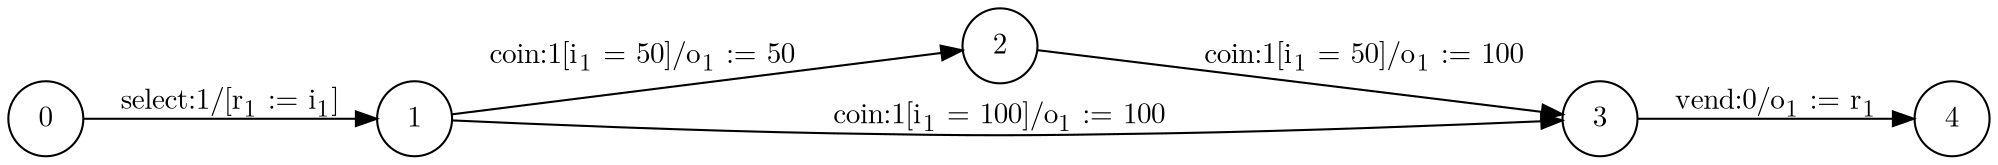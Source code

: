 digraph EFSM{
graph [rankdir="LR", fontname="Latin Modern Math"];
node [color="black", fillcolor="white", shape="circle", style="filled", fontname="Latin Modern Math"];
edge [fontname="Latin Modern Math"];
0->1[label=<select:1/&#91;r<sub>1</sub> := i<sub>1</sub>&#93;>]
1->2[label=<coin:1&#91;i<sub>1</sub> = 50&#93;/o<sub>1</sub> := 50>]
1->3[label=<coin:1&#91;i<sub>1</sub> = 100&#93;/o<sub>1</sub> := 100>]
2->3[label=<coin:1&#91;i<sub>1</sub> = 50&#93;/o<sub>1</sub> := 100>]
3->4[label=<vend:0/o<sub>1</sub> := r<sub>1</sub>>]
}